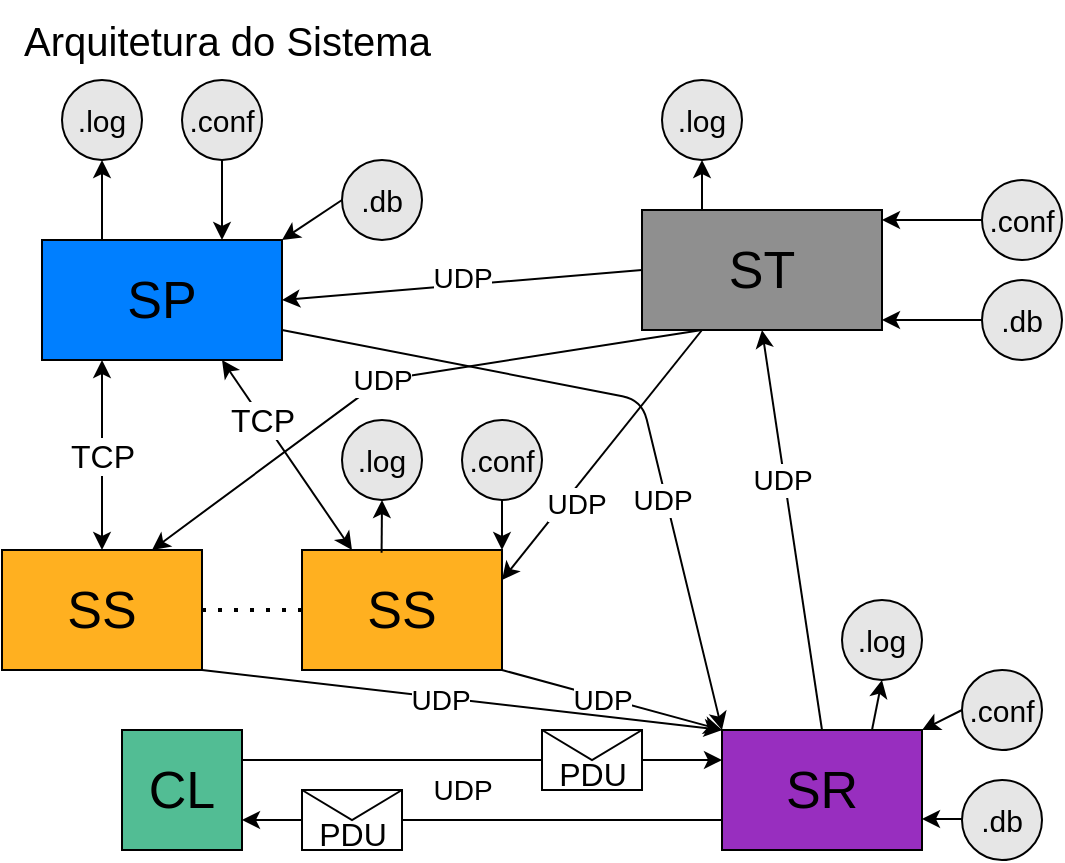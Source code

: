 <mxfile version="20.6.0" type="github">
  <diagram id="p-Q8rodp78rbxrCdaMyr" name="Page-1">
    <mxGraphModel dx="745" dy="411" grid="1" gridSize="10" guides="1" tooltips="1" connect="1" arrows="1" fold="1" page="1" pageScale="1" pageWidth="850" pageHeight="1100" math="0" shadow="0">
      <root>
        <mxCell id="0" />
        <mxCell id="1" parent="0" />
        <mxCell id="2" value="SP" style="rounded=0;whiteSpace=wrap;html=1;fontSize=26;fillColor=#007FFF;" parent="1" vertex="1">
          <mxGeometry x="150" y="160" width="120" height="60" as="geometry" />
        </mxCell>
        <mxCell id="4" value="TCP&lt;font style=&quot;font-size: 16px;&quot;&gt;&lt;br style=&quot;font-size: 16px;&quot;&gt;&lt;/font&gt;" style="endArrow=classic;startArrow=classic;html=1;fontSize=16;entryX=0.25;entryY=0;entryDx=0;entryDy=0;exitX=0.75;exitY=1;exitDx=0;exitDy=0;" parent="1" source="2" target="19" edge="1">
          <mxGeometry x="-0.374" width="50" height="50" relative="1" as="geometry">
            <mxPoint x="190" y="220" as="sourcePoint" />
            <mxPoint x="305" y="280" as="targetPoint" />
            <mxPoint as="offset" />
          </mxGeometry>
        </mxCell>
        <mxCell id="6" value="&lt;br&gt;" style="endArrow=classic;html=1;fontSize=16;exitX=0.5;exitY=1;exitDx=0;exitDy=0;entryX=0.75;entryY=0;entryDx=0;entryDy=0;" parent="1" source="28" target="2" edge="1">
          <mxGeometry x="-1" y="-20" width="50" height="50" relative="1" as="geometry">
            <mxPoint x="320" y="180" as="sourcePoint" />
            <mxPoint x="270" y="165" as="targetPoint" />
            <mxPoint x="20" y="20" as="offset" />
          </mxGeometry>
        </mxCell>
        <mxCell id="8" value="" style="endArrow=classic;html=1;fontSize=16;exitX=0.25;exitY=0;exitDx=0;exitDy=0;" parent="1" source="2" edge="1">
          <mxGeometry x="1" y="-22" width="50" height="50" relative="1" as="geometry">
            <mxPoint x="200" y="130" as="sourcePoint" />
            <mxPoint x="180" y="120" as="targetPoint" />
            <mxPoint x="-2" y="-10" as="offset" />
          </mxGeometry>
        </mxCell>
        <mxCell id="9" value="CL" style="rounded=0;whiteSpace=wrap;html=1;fontSize=26;fillColor=#52BD94;" parent="1" vertex="1">
          <mxGeometry x="190" y="405" width="60" height="60" as="geometry" />
        </mxCell>
        <mxCell id="16" value="" style="endArrow=none;dashed=1;html=1;dashPattern=1 3;strokeWidth=2;fontSize=16;exitX=1;exitY=0.5;exitDx=0;exitDy=0;" parent="1" source="18" edge="1">
          <mxGeometry width="50" height="50" relative="1" as="geometry">
            <mxPoint x="220" y="345" as="sourcePoint" />
            <mxPoint x="280" y="345" as="targetPoint" />
          </mxGeometry>
        </mxCell>
        <mxCell id="18" value="SS" style="rounded=0;whiteSpace=wrap;html=1;fontSize=26;fillColor=#FFB020;" parent="1" vertex="1">
          <mxGeometry x="130" y="315" width="100" height="60" as="geometry" />
        </mxCell>
        <mxCell id="19" value="SS" style="rounded=0;whiteSpace=wrap;html=1;fontSize=26;fillColor=#FFB020;" parent="1" vertex="1">
          <mxGeometry x="280" y="315" width="100" height="60" as="geometry" />
        </mxCell>
        <mxCell id="24" value="" style="endArrow=classic;html=1;rounded=1;labelBorderColor=default;fontSize=16;entryX=0;entryY=0.25;entryDx=0;entryDy=0;exitX=1;exitY=0.25;exitDx=0;exitDy=0;" parent="1" source="9" target="9mBYy3MYTDiPbNTP9v6o-39" edge="1">
          <mxGeometry relative="1" as="geometry">
            <mxPoint x="57.16" y="598.57" as="sourcePoint" />
            <mxPoint x="157.16" y="510" as="targetPoint" />
          </mxGeometry>
        </mxCell>
        <mxCell id="26" value="UDP" style="endArrow=classic;html=1;rounded=1;labelBorderColor=none;fontSize=14;entryX=1;entryY=0.75;entryDx=0;entryDy=0;exitX=0;exitY=0.75;exitDx=0;exitDy=0;" parent="1" source="9mBYy3MYTDiPbNTP9v6o-39" target="9" edge="1">
          <mxGeometry x="0.083" y="-15" relative="1" as="geometry">
            <mxPoint x="200.0" y="539.82" as="sourcePoint" />
            <mxPoint x="187.16" y="540" as="targetPoint" />
            <mxPoint as="offset" />
          </mxGeometry>
        </mxCell>
        <mxCell id="28" value=".conf" style="ellipse;whiteSpace=wrap;html=1;aspect=fixed;fontSize=15;fillColor=#E6E6E6;" parent="1" vertex="1">
          <mxGeometry x="220" y="80" width="40" height="40" as="geometry" />
        </mxCell>
        <mxCell id="29" value="&lt;br&gt;" style="endArrow=classic;html=1;fontSize=16;exitX=0;exitY=0.5;exitDx=0;exitDy=0;" parent="1" source="30" edge="1">
          <mxGeometry x="-1" y="-20" width="50" height="50" relative="1" as="geometry">
            <mxPoint x="320" y="165" as="sourcePoint" />
            <mxPoint x="270" y="160.0" as="targetPoint" />
            <mxPoint x="20" y="20" as="offset" />
          </mxGeometry>
        </mxCell>
        <mxCell id="30" value=".db" style="ellipse;whiteSpace=wrap;html=1;aspect=fixed;fontSize=15;fillColor=#E6E6E6;" parent="1" vertex="1">
          <mxGeometry x="300" y="120" width="40" height="40" as="geometry" />
        </mxCell>
        <mxCell id="34" value=".log" style="ellipse;whiteSpace=wrap;html=1;aspect=fixed;fontSize=15;fillColor=#E6E6E6;" parent="1" vertex="1">
          <mxGeometry x="160" y="80" width="40" height="40" as="geometry" />
        </mxCell>
        <mxCell id="35" value="&lt;br&gt;" style="endArrow=classic;html=1;fontSize=16;exitX=0.5;exitY=1;exitDx=0;exitDy=0;entryX=1;entryY=0;entryDx=0;entryDy=0;" parent="1" source="36" edge="1" target="19">
          <mxGeometry x="-1" y="-20" width="50" height="50" relative="1" as="geometry">
            <mxPoint x="345" y="285" as="sourcePoint" />
            <mxPoint x="370" y="310" as="targetPoint" />
            <mxPoint x="20" y="20" as="offset" />
          </mxGeometry>
        </mxCell>
        <mxCell id="36" value=".conf" style="ellipse;whiteSpace=wrap;html=1;aspect=fixed;fontSize=15;fillColor=#E6E6E6;" parent="1" vertex="1">
          <mxGeometry x="360" y="250" width="40" height="40" as="geometry" />
        </mxCell>
        <mxCell id="37" value="&lt;br&gt;" style="endArrow=classic;html=1;fontSize=16;entryX=0.5;entryY=1;entryDx=0;entryDy=0;exitX=0.398;exitY=0.022;exitDx=0;exitDy=0;exitPerimeter=0;" parent="1" target="38" edge="1" source="19">
          <mxGeometry x="-1" y="-20" width="50" height="50" relative="1" as="geometry">
            <mxPoint x="320" y="310" as="sourcePoint" />
            <mxPoint x="410" y="355" as="targetPoint" />
            <mxPoint x="20" y="20" as="offset" />
          </mxGeometry>
        </mxCell>
        <mxCell id="38" value=".log" style="ellipse;whiteSpace=wrap;html=1;aspect=fixed;fontSize=15;fillColor=#E6E6E6;" parent="1" vertex="1">
          <mxGeometry x="300" y="250" width="40" height="40" as="geometry" />
        </mxCell>
        <mxCell id="9mBYy3MYTDiPbNTP9v6o-38" value="TCP&lt;font style=&quot;font-size: 16px;&quot;&gt;&lt;br style=&quot;font-size: 16px;&quot;&gt;&lt;/font&gt;" style="endArrow=classic;startArrow=classic;html=1;fontSize=16;entryX=0.5;entryY=0;entryDx=0;entryDy=0;exitX=0.25;exitY=1;exitDx=0;exitDy=0;" parent="1" source="2" target="18" edge="1">
          <mxGeometry width="50" height="50" relative="1" as="geometry">
            <mxPoint x="90" y="210" as="sourcePoint" />
            <mxPoint x="185" y="305" as="targetPoint" />
          </mxGeometry>
        </mxCell>
        <mxCell id="9mBYy3MYTDiPbNTP9v6o-39" value="SR" style="rounded=0;whiteSpace=wrap;html=1;fontSize=26;fillColor=#982EBF;" parent="1" vertex="1">
          <mxGeometry x="490" y="405" width="100" height="60" as="geometry" />
        </mxCell>
        <mxCell id="9mBYy3MYTDiPbNTP9v6o-40" value="ST" style="rounded=0;whiteSpace=wrap;html=1;fontSize=26;fillColor=#8F8F8F;" parent="1" vertex="1">
          <mxGeometry x="450" y="145" width="120" height="60" as="geometry" />
        </mxCell>
        <mxCell id="9mBYy3MYTDiPbNTP9v6o-55" value="&lt;br&gt;" style="endArrow=classic;html=1;fontSize=16;exitX=0;exitY=0.5;exitDx=0;exitDy=0;entryX=1;entryY=0;entryDx=0;entryDy=0;" parent="1" source="9mBYy3MYTDiPbNTP9v6o-56" edge="1">
          <mxGeometry x="-1" y="-20" width="50" height="50" relative="1" as="geometry">
            <mxPoint x="620" y="165" as="sourcePoint" />
            <mxPoint x="570" y="150" as="targetPoint" />
            <mxPoint x="20" y="20" as="offset" />
          </mxGeometry>
        </mxCell>
        <mxCell id="9mBYy3MYTDiPbNTP9v6o-56" value=".conf" style="ellipse;whiteSpace=wrap;html=1;aspect=fixed;fontSize=15;fillColor=#E6E6E6;" parent="1" vertex="1">
          <mxGeometry x="620" y="130" width="40" height="40" as="geometry" />
        </mxCell>
        <mxCell id="9mBYy3MYTDiPbNTP9v6o-57" value="&lt;br&gt;" style="endArrow=classic;html=1;fontSize=16;exitX=0;exitY=0.5;exitDx=0;exitDy=0;" parent="1" edge="1">
          <mxGeometry x="-1" y="-20" width="50" height="50" relative="1" as="geometry">
            <mxPoint x="620" y="200" as="sourcePoint" />
            <mxPoint x="570" y="200" as="targetPoint" />
            <mxPoint x="20" y="20" as="offset" />
          </mxGeometry>
        </mxCell>
        <mxCell id="9mBYy3MYTDiPbNTP9v6o-58" value=".db" style="ellipse;whiteSpace=wrap;html=1;aspect=fixed;fontSize=15;fillColor=#E6E6E6;" parent="1" vertex="1">
          <mxGeometry x="620" y="180" width="40" height="40" as="geometry" />
        </mxCell>
        <mxCell id="9mBYy3MYTDiPbNTP9v6o-59" value="" style="endArrow=classic;html=1;fontSize=16;exitX=0.25;exitY=0;exitDx=0;exitDy=0;entryX=0.5;entryY=1;entryDx=0;entryDy=0;" parent="1" target="9mBYy3MYTDiPbNTP9v6o-60" edge="1">
          <mxGeometry x="1" y="-22" width="50" height="50" relative="1" as="geometry">
            <mxPoint x="480" y="145" as="sourcePoint" />
            <mxPoint x="480" y="105" as="targetPoint" />
            <mxPoint x="-2" y="-10" as="offset" />
          </mxGeometry>
        </mxCell>
        <mxCell id="9mBYy3MYTDiPbNTP9v6o-60" value=".log" style="ellipse;whiteSpace=wrap;html=1;aspect=fixed;fontSize=15;fillColor=#E6E6E6;" parent="1" vertex="1">
          <mxGeometry x="460" y="80" width="40" height="40" as="geometry" />
        </mxCell>
        <mxCell id="MQIV-eKYQExPM50J4Lxa-38" value="&lt;br&gt;" style="endArrow=classic;html=1;fontSize=16;exitX=0;exitY=0.5;exitDx=0;exitDy=0;entryX=1;entryY=0;entryDx=0;entryDy=0;" parent="1" source="MQIV-eKYQExPM50J4Lxa-39" target="9mBYy3MYTDiPbNTP9v6o-39" edge="1">
          <mxGeometry x="-1" y="-20" width="50" height="50" relative="1" as="geometry">
            <mxPoint x="640" y="410" as="sourcePoint" />
            <mxPoint x="590" y="395" as="targetPoint" />
            <mxPoint x="20" y="20" as="offset" />
          </mxGeometry>
        </mxCell>
        <mxCell id="MQIV-eKYQExPM50J4Lxa-39" value=".conf" style="ellipse;whiteSpace=wrap;html=1;aspect=fixed;fontSize=15;fillColor=#E6E6E6;" parent="1" vertex="1">
          <mxGeometry x="610" y="375" width="40" height="40" as="geometry" />
        </mxCell>
        <mxCell id="MQIV-eKYQExPM50J4Lxa-42" value="" style="endArrow=classic;html=1;fontSize=16;entryX=0.5;entryY=1;entryDx=0;entryDy=0;exitX=0.75;exitY=0;exitDx=0;exitDy=0;" parent="1" source="9mBYy3MYTDiPbNTP9v6o-39" target="MQIV-eKYQExPM50J4Lxa-43" edge="1">
          <mxGeometry x="1" y="-22" width="50" height="50" relative="1" as="geometry">
            <mxPoint x="600" y="425" as="sourcePoint" />
            <mxPoint x="600" y="405" as="targetPoint" />
            <mxPoint x="-2" y="-10" as="offset" />
          </mxGeometry>
        </mxCell>
        <mxCell id="MQIV-eKYQExPM50J4Lxa-43" value=".log" style="ellipse;whiteSpace=wrap;html=1;aspect=fixed;fontSize=15;fillColor=#E6E6E6;" parent="1" vertex="1">
          <mxGeometry x="550" y="340" width="40" height="40" as="geometry" />
        </mxCell>
        <mxCell id="MQIV-eKYQExPM50J4Lxa-45" value="&lt;br&gt;" style="endArrow=classic;html=1;fontSize=16;exitX=0;exitY=0.5;exitDx=0;exitDy=0;" parent="1" edge="1">
          <mxGeometry x="-1" y="-20" width="50" height="50" relative="1" as="geometry">
            <mxPoint x="640" y="449.5" as="sourcePoint" />
            <mxPoint x="590" y="449.5" as="targetPoint" />
            <mxPoint x="20" y="20" as="offset" />
          </mxGeometry>
        </mxCell>
        <mxCell id="MQIV-eKYQExPM50J4Lxa-46" value=".db" style="ellipse;whiteSpace=wrap;html=1;aspect=fixed;fontSize=15;fillColor=#E6E6E6;" parent="1" vertex="1">
          <mxGeometry x="610" y="430" width="40" height="40" as="geometry" />
        </mxCell>
        <mxCell id="MQIV-eKYQExPM50J4Lxa-48" value="&lt;font style=&quot;font-size: 20px;&quot;&gt;Arquitetura do Sistema&amp;nbsp;&lt;/font&gt;" style="text;html=1;align=center;verticalAlign=middle;resizable=0;points=[];autosize=1;strokeColor=none;fillColor=none;" parent="1" vertex="1">
          <mxGeometry x="130" y="40" width="230" height="40" as="geometry" />
        </mxCell>
        <mxCell id="jql8G7GLL5WXimbimyJf-40" value="UDP" style="endArrow=classic;html=1;rounded=1;labelBorderColor=none;fontSize=14;entryX=0.5;entryY=1;entryDx=0;entryDy=0;exitX=0.5;exitY=0;exitDx=0;exitDy=0;" edge="1" parent="1" source="9mBYy3MYTDiPbNTP9v6o-39" target="9mBYy3MYTDiPbNTP9v6o-40">
          <mxGeometry x="0.252" y="1" relative="1" as="geometry">
            <mxPoint x="500" y="460" as="sourcePoint" />
            <mxPoint x="260" y="460" as="targetPoint" />
            <mxPoint as="offset" />
          </mxGeometry>
        </mxCell>
        <mxCell id="jql8G7GLL5WXimbimyJf-42" value="PDU" style="shape=message;html=1;outlineConnect=0;fontSize=16;labelPosition=center;verticalLabelPosition=middle;align=center;verticalAlign=middle;spacingTop=13;" vertex="1" parent="1">
          <mxGeometry x="400.005" y="405.005" width="50" height="30" as="geometry" />
        </mxCell>
        <mxCell id="jql8G7GLL5WXimbimyJf-45" value="PDU" style="shape=message;html=1;outlineConnect=0;fontSize=16;labelPosition=center;verticalLabelPosition=middle;align=center;verticalAlign=middle;spacingTop=13;" vertex="1" parent="1">
          <mxGeometry x="280.005" y="435.005" width="50" height="30" as="geometry" />
        </mxCell>
        <mxCell id="jql8G7GLL5WXimbimyJf-48" value="UDP" style="endArrow=classic;html=1;rounded=1;labelBorderColor=none;fontSize=14;entryX=1;entryY=0.5;entryDx=0;entryDy=0;exitX=0;exitY=0.5;exitDx=0;exitDy=0;" edge="1" parent="1" source="9mBYy3MYTDiPbNTP9v6o-40" target="2">
          <mxGeometry x="-0.002" y="-2" relative="1" as="geometry">
            <mxPoint x="440" y="275" as="sourcePoint" />
            <mxPoint x="410" y="75" as="targetPoint" />
            <mxPoint y="-1" as="offset" />
          </mxGeometry>
        </mxCell>
        <mxCell id="jql8G7GLL5WXimbimyJf-50" value="UDP" style="endArrow=classic;html=1;rounded=1;labelBorderColor=none;fontSize=14;entryX=1;entryY=0.25;entryDx=0;entryDy=0;exitX=0.25;exitY=1;exitDx=0;exitDy=0;" edge="1" parent="1" source="9mBYy3MYTDiPbNTP9v6o-40" target="19">
          <mxGeometry x="0.338" y="5" relative="1" as="geometry">
            <mxPoint x="460" y="185" as="sourcePoint" />
            <mxPoint x="280" y="200" as="targetPoint" />
            <mxPoint as="offset" />
          </mxGeometry>
        </mxCell>
        <mxCell id="jql8G7GLL5WXimbimyJf-53" value="UDP" style="endArrow=classic;html=1;rounded=1;labelBorderColor=none;fontSize=14;exitX=0.25;exitY=1;exitDx=0;exitDy=0;entryX=0.75;entryY=0;entryDx=0;entryDy=0;" edge="1" parent="1" source="9mBYy3MYTDiPbNTP9v6o-40" target="18">
          <mxGeometry x="0.062" relative="1" as="geometry">
            <mxPoint x="490" y="215" as="sourcePoint" />
            <mxPoint x="160" y="270" as="targetPoint" />
            <mxPoint as="offset" />
            <Array as="points">
              <mxPoint x="320" y="230" />
            </Array>
          </mxGeometry>
        </mxCell>
        <mxCell id="jql8G7GLL5WXimbimyJf-55" value="UDP" style="endArrow=classic;html=1;rounded=1;labelBorderColor=none;fontSize=14;entryX=0;entryY=0;entryDx=0;entryDy=0;exitX=1;exitY=1;exitDx=0;exitDy=0;" edge="1" parent="1" source="19" target="9mBYy3MYTDiPbNTP9v6o-39">
          <mxGeometry x="-0.085" y="-1" relative="1" as="geometry">
            <mxPoint x="490" y="215" as="sourcePoint" />
            <mxPoint x="390" y="340" as="targetPoint" />
            <mxPoint as="offset" />
          </mxGeometry>
        </mxCell>
        <mxCell id="jql8G7GLL5WXimbimyJf-57" value="UDP" style="endArrow=classic;html=1;rounded=1;labelBorderColor=none;fontSize=14;entryX=0;entryY=0;entryDx=0;entryDy=0;exitX=1;exitY=1;exitDx=0;exitDy=0;" edge="1" parent="1" source="18" target="9mBYy3MYTDiPbNTP9v6o-39">
          <mxGeometry x="-0.085" y="-1" relative="1" as="geometry">
            <mxPoint x="390" y="385" as="sourcePoint" />
            <mxPoint x="500" y="415" as="targetPoint" />
            <mxPoint as="offset" />
          </mxGeometry>
        </mxCell>
        <mxCell id="jql8G7GLL5WXimbimyJf-58" value="UDP" style="endArrow=classic;html=1;rounded=1;labelBorderColor=none;fontSize=14;entryX=0;entryY=0;entryDx=0;entryDy=0;exitX=1;exitY=0.75;exitDx=0;exitDy=0;" edge="1" parent="1" source="2" target="9mBYy3MYTDiPbNTP9v6o-39">
          <mxGeometry x="0.327" y="-2" relative="1" as="geometry">
            <mxPoint x="460" y="185" as="sourcePoint" />
            <mxPoint x="280" y="200" as="targetPoint" />
            <mxPoint as="offset" />
            <Array as="points">
              <mxPoint x="450" y="240" />
            </Array>
          </mxGeometry>
        </mxCell>
      </root>
    </mxGraphModel>
  </diagram>
</mxfile>
